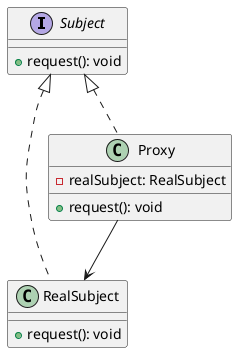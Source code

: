 @startuml
interface Subject {
    + request(): void
}

class RealSubject implements Subject {
    + request(): void
}

class Proxy implements Subject {
    - realSubject: RealSubject
    + request(): void
}
Proxy --> RealSubject
@enduml
